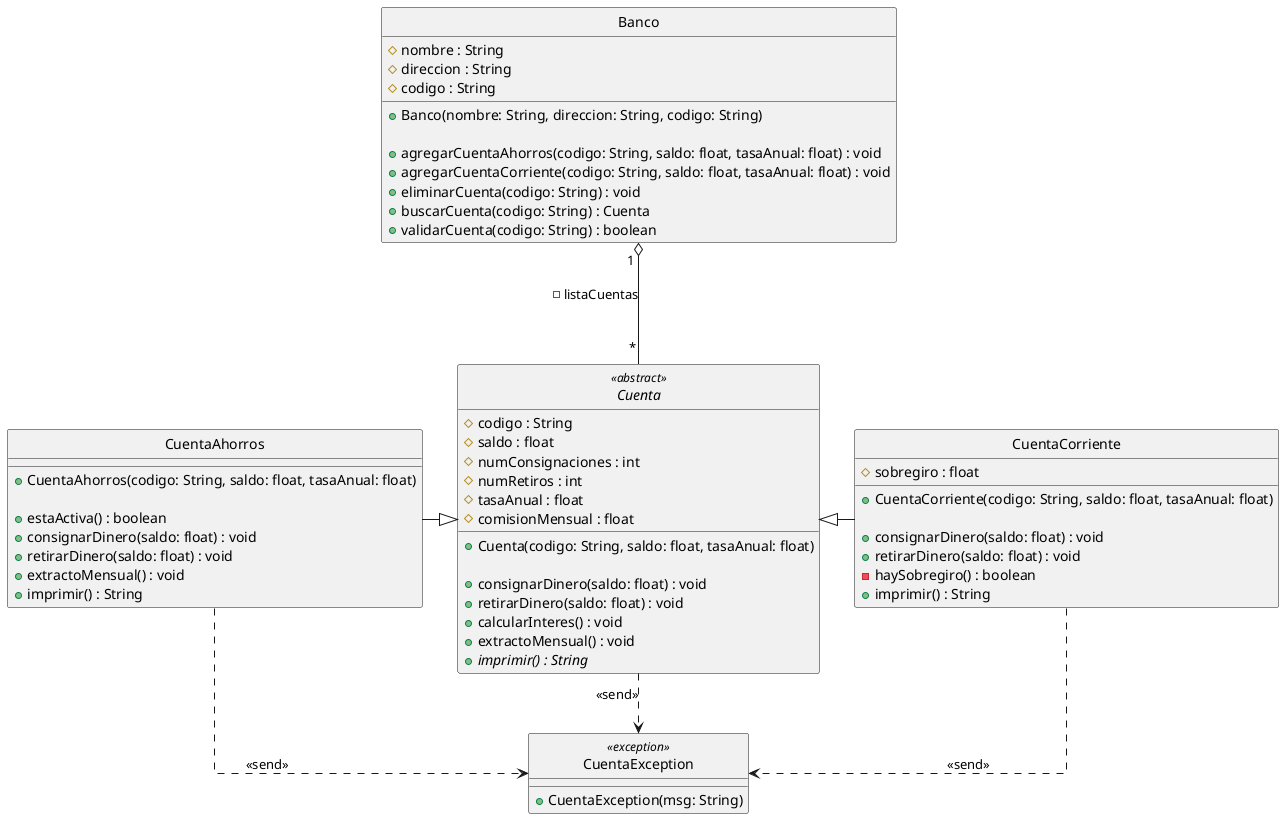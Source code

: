 @startuml Diagrama Taller Herencia

skinparam Linetype ortho
skinparam style strictuml

class Banco {
    #nombre : String
    #direccion : String
    #codigo : String
    +Banco(nombre: String, direccion: String, codigo: String)

    +agregarCuentaAhorros(codigo: String, saldo: float, tasaAnual: float) : void
    +agregarCuentaCorriente(codigo: String, saldo: float, tasaAnual: float) : void
    +eliminarCuenta(codigo: String) : void
    +buscarCuenta(codigo: String) : Cuenta
    +validarCuenta(codigo: String) : boolean
}

abstract class Cuenta <<abstract>> {
    #codigo : String
    #saldo : float
    #numConsignaciones : int
    #numRetiros : int
    #tasaAnual : float
    #comisionMensual : float

    +Cuenta(codigo: String, saldo: float, tasaAnual: float)

    +consignarDinero(saldo: float) : void
    +retirarDinero(saldo: float) : void
    +calcularInteres() : void
    +extractoMensual() : void
    +<i>imprimir() : String
}

class CuentaAhorros {
    +CuentaAhorros(codigo: String, saldo: float, tasaAnual: float)

    +estaActiva() : boolean
    +consignarDinero(saldo: float) : void
    +retirarDinero(saldo: float) : void
    +extractoMensual() : void
    +imprimir() : String
}
class CuentaCorriente {
    #sobregiro : float

    +CuentaCorriente(codigo: String, saldo: float, tasaAnual: float)

    +consignarDinero(saldo: float) : void
    +retirarDinero(saldo: float) : void
    -haySobregiro() : boolean
    +imprimir() : String
}
class CuentaException <<exception>> {
    +CuentaException(msg: String)
}
Banco " 1 " o--- " * " Cuenta : -listaCuentas

Cuenta ..> CuentaException : <<send>>
CuentaAhorros ..> CuentaException : <<send>>
CuentaCorriente ..> CuentaException : <<send>>

CuentaAhorros -right-|> Cuenta
CuentaCorriente -left-|> Cuenta
@enduml